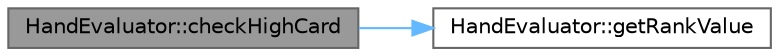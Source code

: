 digraph "HandEvaluator::checkHighCard"
{
 // INTERACTIVE_SVG=YES
 // LATEX_PDF_SIZE
  bgcolor="transparent";
  edge [fontname=Helvetica,fontsize=10,labelfontname=Helvetica,labelfontsize=10];
  node [fontname=Helvetica,fontsize=10,shape=box,height=0.2,width=0.4];
  rankdir="LR";
  Node1 [id="Node000001",label="HandEvaluator::checkHighCard",height=0.2,width=0.4,color="gray40", fillcolor="grey60", style="filled", fontcolor="black",tooltip="Compares high cards between two hands."];
  Node1 -> Node2 [id="edge1_Node000001_Node000002",color="steelblue1",style="solid",tooltip=" "];
  Node2 [id="Node000002",label="HandEvaluator::getRankValue",height=0.2,width=0.4,color="grey40", fillcolor="white", style="filled",URL="$class_hand_evaluator.html#aad910729e355e6c35737a4d3c064133b",tooltip="Gets the numerical value of a card rank."];
}

